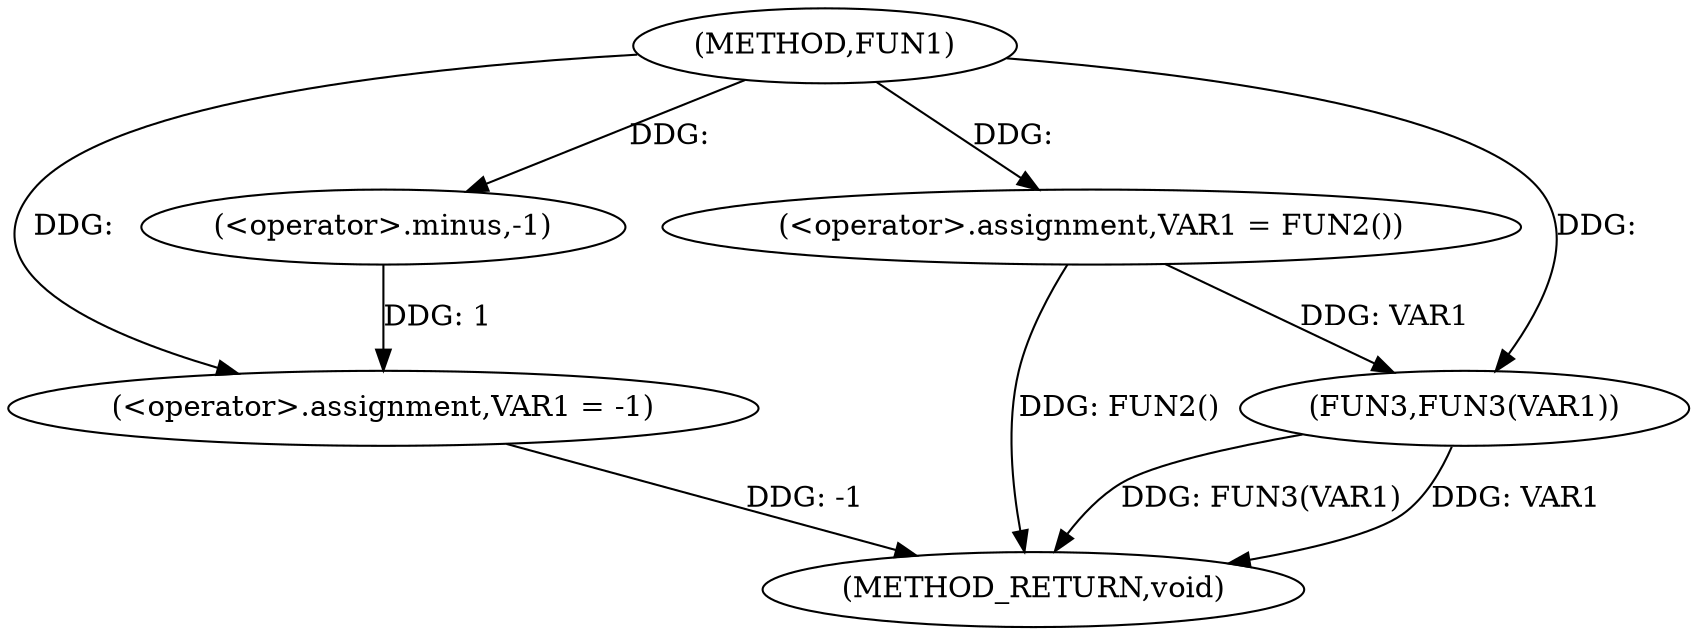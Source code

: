 digraph FUN1 {  
"1000100" [label = "(METHOD,FUN1)" ]
"1000112" [label = "(METHOD_RETURN,void)" ]
"1000103" [label = "(<operator>.assignment,VAR1 = -1)" ]
"1000105" [label = "(<operator>.minus,-1)" ]
"1000107" [label = "(<operator>.assignment,VAR1 = FUN2())" ]
"1000110" [label = "(FUN3,FUN3(VAR1))" ]
  "1000103" -> "1000112"  [ label = "DDG: -1"] 
  "1000110" -> "1000112"  [ label = "DDG: FUN3(VAR1)"] 
  "1000110" -> "1000112"  [ label = "DDG: VAR1"] 
  "1000107" -> "1000112"  [ label = "DDG: FUN2()"] 
  "1000105" -> "1000103"  [ label = "DDG: 1"] 
  "1000100" -> "1000103"  [ label = "DDG: "] 
  "1000100" -> "1000105"  [ label = "DDG: "] 
  "1000100" -> "1000107"  [ label = "DDG: "] 
  "1000107" -> "1000110"  [ label = "DDG: VAR1"] 
  "1000100" -> "1000110"  [ label = "DDG: "] 
}
